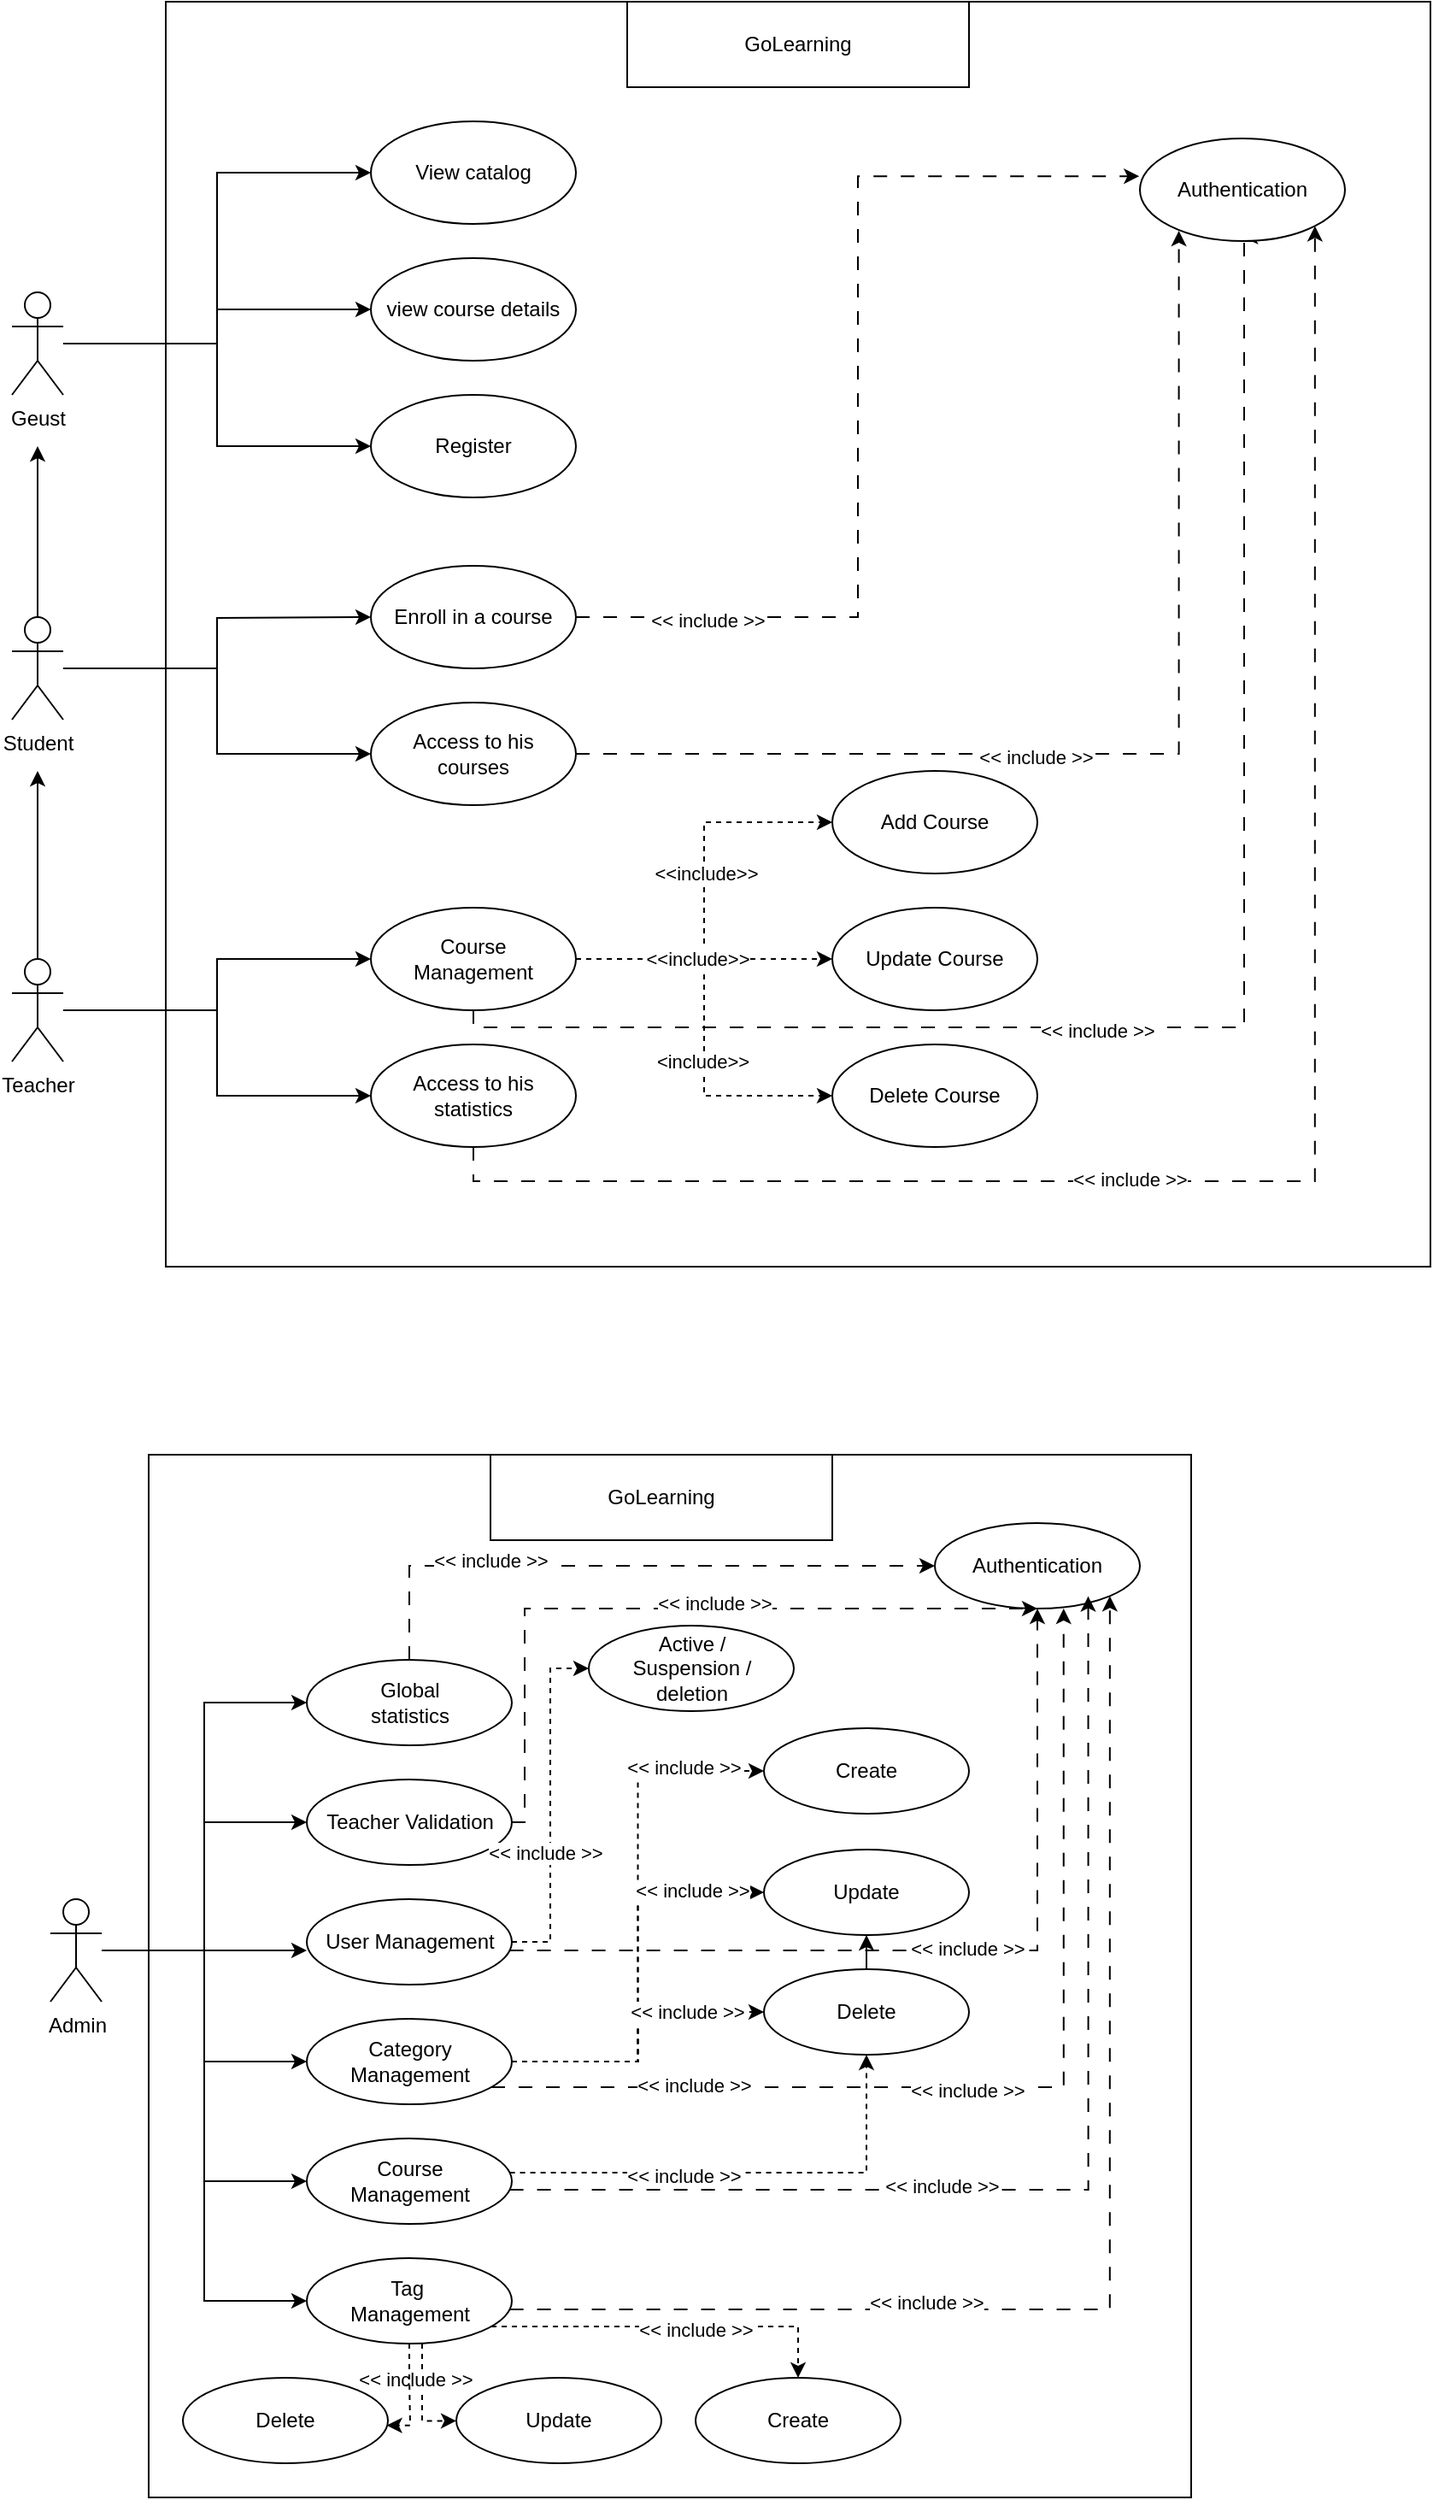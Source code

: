 <mxfile version="25.0.2">
  <diagram name="Page-1" id="ijO3nh55HH9mYvoXjniC">
    <mxGraphModel dx="812" dy="1022" grid="1" gridSize="10" guides="1" tooltips="1" connect="1" arrows="1" fold="1" page="1" pageScale="1" pageWidth="850" pageHeight="1100" math="0" shadow="0">
      <root>
        <mxCell id="0" />
        <mxCell id="1" parent="0" />
        <mxCell id="Zmj4TJ5gTMqtPXpSD-QX-2" value="" style="whiteSpace=wrap;html=1;aspect=fixed;strokeWidth=1;movable=0;resizable=0;rotatable=0;deletable=0;editable=0;locked=1;connectable=0;" vertex="1" parent="1">
          <mxGeometry x="170" y="20" width="740" height="740" as="geometry" />
        </mxCell>
        <mxCell id="Zmj4TJ5gTMqtPXpSD-QX-12" style="edgeStyle=orthogonalEdgeStyle;rounded=0;orthogonalLoop=1;jettySize=auto;html=1;entryX=0;entryY=0.5;entryDx=0;entryDy=0;" edge="1" parent="1" source="Zmj4TJ5gTMqtPXpSD-QX-3" target="Zmj4TJ5gTMqtPXpSD-QX-10">
          <mxGeometry relative="1" as="geometry" />
        </mxCell>
        <mxCell id="Zmj4TJ5gTMqtPXpSD-QX-13" style="edgeStyle=orthogonalEdgeStyle;rounded=0;orthogonalLoop=1;jettySize=auto;html=1;" edge="1" parent="1" source="Zmj4TJ5gTMqtPXpSD-QX-3" target="Zmj4TJ5gTMqtPXpSD-QX-11">
          <mxGeometry relative="1" as="geometry" />
        </mxCell>
        <mxCell id="Zmj4TJ5gTMqtPXpSD-QX-18" style="edgeStyle=orthogonalEdgeStyle;rounded=0;orthogonalLoop=1;jettySize=auto;html=1;entryX=0;entryY=0.5;entryDx=0;entryDy=0;" edge="1" parent="1" source="Zmj4TJ5gTMqtPXpSD-QX-3" target="Zmj4TJ5gTMqtPXpSD-QX-17">
          <mxGeometry relative="1" as="geometry" />
        </mxCell>
        <mxCell id="Zmj4TJ5gTMqtPXpSD-QX-3" value="Geust" style="shape=umlActor;verticalLabelPosition=bottom;verticalAlign=top;html=1;outlineConnect=0;" vertex="1" parent="1">
          <mxGeometry x="80" y="190" width="30" height="60" as="geometry" />
        </mxCell>
        <mxCell id="Zmj4TJ5gTMqtPXpSD-QX-25" style="edgeStyle=orthogonalEdgeStyle;rounded=0;orthogonalLoop=1;jettySize=auto;html=1;" edge="1" parent="1" source="Zmj4TJ5gTMqtPXpSD-QX-4">
          <mxGeometry relative="1" as="geometry">
            <mxPoint x="290" y="380" as="targetPoint" />
          </mxGeometry>
        </mxCell>
        <mxCell id="Zmj4TJ5gTMqtPXpSD-QX-26" style="edgeStyle=orthogonalEdgeStyle;rounded=0;orthogonalLoop=1;jettySize=auto;html=1;entryX=0;entryY=0.5;entryDx=0;entryDy=0;" edge="1" parent="1" source="Zmj4TJ5gTMqtPXpSD-QX-4" target="Zmj4TJ5gTMqtPXpSD-QX-15">
          <mxGeometry relative="1" as="geometry" />
        </mxCell>
        <mxCell id="Zmj4TJ5gTMqtPXpSD-QX-55" style="edgeStyle=orthogonalEdgeStyle;rounded=0;orthogonalLoop=1;jettySize=auto;html=1;" edge="1" parent="1" source="Zmj4TJ5gTMqtPXpSD-QX-4">
          <mxGeometry relative="1" as="geometry">
            <mxPoint x="95" y="280" as="targetPoint" />
          </mxGeometry>
        </mxCell>
        <mxCell id="Zmj4TJ5gTMqtPXpSD-QX-4" value="Student" style="shape=umlActor;verticalLabelPosition=bottom;verticalAlign=top;html=1;outlineConnect=0;" vertex="1" parent="1">
          <mxGeometry x="80" y="380" width="30" height="60" as="geometry" />
        </mxCell>
        <mxCell id="Zmj4TJ5gTMqtPXpSD-QX-23" style="edgeStyle=orthogonalEdgeStyle;rounded=0;orthogonalLoop=1;jettySize=auto;html=1;entryX=0;entryY=0.5;entryDx=0;entryDy=0;" edge="1" parent="1" source="Zmj4TJ5gTMqtPXpSD-QX-5" target="Zmj4TJ5gTMqtPXpSD-QX-20">
          <mxGeometry relative="1" as="geometry" />
        </mxCell>
        <mxCell id="Zmj4TJ5gTMqtPXpSD-QX-24" style="edgeStyle=orthogonalEdgeStyle;rounded=0;orthogonalLoop=1;jettySize=auto;html=1;entryX=0;entryY=0.5;entryDx=0;entryDy=0;" edge="1" parent="1" source="Zmj4TJ5gTMqtPXpSD-QX-5" target="Zmj4TJ5gTMqtPXpSD-QX-21">
          <mxGeometry relative="1" as="geometry" />
        </mxCell>
        <mxCell id="Zmj4TJ5gTMqtPXpSD-QX-54" style="edgeStyle=orthogonalEdgeStyle;rounded=0;orthogonalLoop=1;jettySize=auto;html=1;" edge="1" parent="1" source="Zmj4TJ5gTMqtPXpSD-QX-5">
          <mxGeometry relative="1" as="geometry">
            <mxPoint x="95" y="470" as="targetPoint" />
          </mxGeometry>
        </mxCell>
        <mxCell id="Zmj4TJ5gTMqtPXpSD-QX-5" value="Teacher" style="shape=umlActor;verticalLabelPosition=bottom;verticalAlign=top;html=1;outlineConnect=0;" vertex="1" parent="1">
          <mxGeometry x="80" y="580" width="30" height="60" as="geometry" />
        </mxCell>
        <mxCell id="Zmj4TJ5gTMqtPXpSD-QX-6" value="GoLearning" style="rounded=0;whiteSpace=wrap;html=1;" vertex="1" parent="1">
          <mxGeometry x="440" y="20" width="200" height="50" as="geometry" />
        </mxCell>
        <mxCell id="Zmj4TJ5gTMqtPXpSD-QX-10" value="view course details" style="ellipse;whiteSpace=wrap;html=1;" vertex="1" parent="1">
          <mxGeometry x="290" y="170" width="120" height="60" as="geometry" />
        </mxCell>
        <mxCell id="Zmj4TJ5gTMqtPXpSD-QX-11" value="Register" style="ellipse;whiteSpace=wrap;html=1;" vertex="1" parent="1">
          <mxGeometry x="290" y="250" width="120" height="60" as="geometry" />
        </mxCell>
        <mxCell id="Zmj4TJ5gTMqtPXpSD-QX-14" value="Enroll in a course" style="ellipse;whiteSpace=wrap;html=1;" vertex="1" parent="1">
          <mxGeometry x="290" y="350" width="120" height="60" as="geometry" />
        </mxCell>
        <mxCell id="Zmj4TJ5gTMqtPXpSD-QX-15" value="Access to his&lt;div&gt;courses&lt;/div&gt;" style="ellipse;whiteSpace=wrap;html=1;" vertex="1" parent="1">
          <mxGeometry x="290" y="430" width="120" height="60" as="geometry" />
        </mxCell>
        <mxCell id="Zmj4TJ5gTMqtPXpSD-QX-17" value="View catalog" style="ellipse;whiteSpace=wrap;html=1;" vertex="1" parent="1">
          <mxGeometry x="290" y="90" width="120" height="60" as="geometry" />
        </mxCell>
        <mxCell id="Zmj4TJ5gTMqtPXpSD-QX-31" style="edgeStyle=orthogonalEdgeStyle;rounded=0;orthogonalLoop=1;jettySize=auto;html=1;entryX=0;entryY=0.5;entryDx=0;entryDy=0;dashed=1;" edge="1" parent="1" source="Zmj4TJ5gTMqtPXpSD-QX-20" target="Zmj4TJ5gTMqtPXpSD-QX-28">
          <mxGeometry relative="1" as="geometry" />
        </mxCell>
        <mxCell id="Zmj4TJ5gTMqtPXpSD-QX-37" value="&amp;lt;&amp;lt;include&amp;gt;&amp;gt;" style="edgeLabel;html=1;align=center;verticalAlign=middle;resizable=0;points=[];" vertex="1" connectable="0" parent="Zmj4TJ5gTMqtPXpSD-QX-31">
          <mxGeometry x="-0.023" y="-1" relative="1" as="geometry">
            <mxPoint y="-13" as="offset" />
          </mxGeometry>
        </mxCell>
        <mxCell id="Zmj4TJ5gTMqtPXpSD-QX-35" style="edgeStyle=orthogonalEdgeStyle;rounded=0;orthogonalLoop=1;jettySize=auto;html=1;entryX=0;entryY=0.5;entryDx=0;entryDy=0;dashed=1;" edge="1" parent="1" source="Zmj4TJ5gTMqtPXpSD-QX-20" target="Zmj4TJ5gTMqtPXpSD-QX-29">
          <mxGeometry relative="1" as="geometry" />
        </mxCell>
        <mxCell id="Zmj4TJ5gTMqtPXpSD-QX-36" style="edgeStyle=orthogonalEdgeStyle;rounded=0;orthogonalLoop=1;jettySize=auto;html=1;entryX=0;entryY=0.5;entryDx=0;entryDy=0;dashed=1;" edge="1" parent="1" source="Zmj4TJ5gTMqtPXpSD-QX-20" target="Zmj4TJ5gTMqtPXpSD-QX-30">
          <mxGeometry relative="1" as="geometry" />
        </mxCell>
        <mxCell id="Zmj4TJ5gTMqtPXpSD-QX-38" value="&amp;lt;include&amp;gt;&amp;gt;" style="edgeLabel;html=1;align=center;verticalAlign=middle;resizable=0;points=[];" vertex="1" connectable="0" parent="Zmj4TJ5gTMqtPXpSD-QX-36">
          <mxGeometry x="0.059" y="-1" relative="1" as="geometry">
            <mxPoint y="13" as="offset" />
          </mxGeometry>
        </mxCell>
        <mxCell id="Zmj4TJ5gTMqtPXpSD-QX-39" value="&amp;lt;&amp;lt;include&amp;gt;&amp;gt;" style="edgeLabel;html=1;align=center;verticalAlign=middle;resizable=0;points=[];" vertex="1" connectable="0" parent="Zmj4TJ5gTMqtPXpSD-QX-36">
          <mxGeometry x="-0.553" y="-2" relative="1" as="geometry">
            <mxPoint x="19" y="-2" as="offset" />
          </mxGeometry>
        </mxCell>
        <mxCell id="Zmj4TJ5gTMqtPXpSD-QX-49" style="edgeStyle=orthogonalEdgeStyle;rounded=0;orthogonalLoop=1;jettySize=auto;html=1;dashed=1;dashPattern=8 8;" edge="1" parent="1" source="Zmj4TJ5gTMqtPXpSD-QX-20">
          <mxGeometry relative="1" as="geometry">
            <mxPoint x="800" y="157.63" as="targetPoint" />
            <Array as="points">
              <mxPoint x="350" y="620" />
              <mxPoint x="801" y="620" />
              <mxPoint x="801" y="158" />
            </Array>
          </mxGeometry>
        </mxCell>
        <mxCell id="Zmj4TJ5gTMqtPXpSD-QX-52" value="&amp;lt;&amp;lt; include &amp;gt;&amp;gt;" style="edgeLabel;html=1;align=center;verticalAlign=middle;resizable=0;points=[];" vertex="1" connectable="0" parent="Zmj4TJ5gTMqtPXpSD-QX-49">
          <mxGeometry x="-0.19" y="-2" relative="1" as="geometry">
            <mxPoint as="offset" />
          </mxGeometry>
        </mxCell>
        <mxCell id="Zmj4TJ5gTMqtPXpSD-QX-20" value="Course&lt;div&gt;Management&lt;/div&gt;" style="ellipse;whiteSpace=wrap;html=1;" vertex="1" parent="1">
          <mxGeometry x="290" y="550" width="120" height="60" as="geometry" />
        </mxCell>
        <mxCell id="Zmj4TJ5gTMqtPXpSD-QX-51" style="edgeStyle=orthogonalEdgeStyle;rounded=0;orthogonalLoop=1;jettySize=auto;html=1;entryX=1;entryY=1;entryDx=0;entryDy=0;dashed=1;dashPattern=8 8;" edge="1" parent="1" source="Zmj4TJ5gTMqtPXpSD-QX-21" target="Zmj4TJ5gTMqtPXpSD-QX-27">
          <mxGeometry relative="1" as="geometry">
            <Array as="points">
              <mxPoint x="350" y="710" />
              <mxPoint x="843" y="710" />
            </Array>
          </mxGeometry>
        </mxCell>
        <mxCell id="Zmj4TJ5gTMqtPXpSD-QX-53" value="&amp;lt;&amp;lt; include &amp;gt;&amp;gt;" style="edgeLabel;html=1;align=center;verticalAlign=middle;resizable=0;points=[];" vertex="1" connectable="0" parent="Zmj4TJ5gTMqtPXpSD-QX-51">
          <mxGeometry x="-0.247" y="1" relative="1" as="geometry">
            <mxPoint as="offset" />
          </mxGeometry>
        </mxCell>
        <mxCell id="Zmj4TJ5gTMqtPXpSD-QX-21" value="Access to his&lt;div&gt;statistics&lt;/div&gt;" style="ellipse;whiteSpace=wrap;html=1;" vertex="1" parent="1">
          <mxGeometry x="290" y="630" width="120" height="60" as="geometry" />
        </mxCell>
        <mxCell id="Zmj4TJ5gTMqtPXpSD-QX-27" value="Authentication" style="ellipse;whiteSpace=wrap;html=1;" vertex="1" parent="1">
          <mxGeometry x="740" y="100" width="120" height="60" as="geometry" />
        </mxCell>
        <mxCell id="Zmj4TJ5gTMqtPXpSD-QX-28" value="Add Course" style="ellipse;whiteSpace=wrap;html=1;" vertex="1" parent="1">
          <mxGeometry x="560" y="470" width="120" height="60" as="geometry" />
        </mxCell>
        <mxCell id="Zmj4TJ5gTMqtPXpSD-QX-29" value="Update Course" style="ellipse;whiteSpace=wrap;html=1;" vertex="1" parent="1">
          <mxGeometry x="560" y="550" width="120" height="60" as="geometry" />
        </mxCell>
        <mxCell id="Zmj4TJ5gTMqtPXpSD-QX-30" value="Delete Course" style="ellipse;whiteSpace=wrap;html=1;" vertex="1" parent="1">
          <mxGeometry x="560" y="630" width="120" height="60" as="geometry" />
        </mxCell>
        <mxCell id="Zmj4TJ5gTMqtPXpSD-QX-40" style="edgeStyle=orthogonalEdgeStyle;rounded=0;orthogonalLoop=1;jettySize=auto;html=1;entryX=-0.003;entryY=0.368;entryDx=0;entryDy=0;entryPerimeter=0;dashed=1;dashPattern=8 8;" edge="1" parent="1" source="Zmj4TJ5gTMqtPXpSD-QX-14" target="Zmj4TJ5gTMqtPXpSD-QX-27">
          <mxGeometry relative="1" as="geometry" />
        </mxCell>
        <mxCell id="Zmj4TJ5gTMqtPXpSD-QX-48" value="&amp;lt;&amp;lt; include &amp;gt;&amp;gt;" style="edgeLabel;html=1;align=center;verticalAlign=middle;resizable=0;points=[];" vertex="1" connectable="0" parent="Zmj4TJ5gTMqtPXpSD-QX-40">
          <mxGeometry x="-0.74" y="-2" relative="1" as="geometry">
            <mxPoint as="offset" />
          </mxGeometry>
        </mxCell>
        <mxCell id="Zmj4TJ5gTMqtPXpSD-QX-41" style="edgeStyle=orthogonalEdgeStyle;rounded=0;orthogonalLoop=1;jettySize=auto;html=1;entryX=0.19;entryY=0.901;entryDx=0;entryDy=0;entryPerimeter=0;dashed=1;dashPattern=8 8;" edge="1" parent="1" source="Zmj4TJ5gTMqtPXpSD-QX-15" target="Zmj4TJ5gTMqtPXpSD-QX-27">
          <mxGeometry relative="1" as="geometry" />
        </mxCell>
        <mxCell id="Zmj4TJ5gTMqtPXpSD-QX-47" value="&amp;lt;&amp;lt; include &amp;gt;&amp;gt;" style="edgeLabel;html=1;align=center;verticalAlign=middle;resizable=0;points=[];" vertex="1" connectable="0" parent="Zmj4TJ5gTMqtPXpSD-QX-41">
          <mxGeometry x="-0.185" y="-2" relative="1" as="geometry">
            <mxPoint as="offset" />
          </mxGeometry>
        </mxCell>
        <mxCell id="Zmj4TJ5gTMqtPXpSD-QX-56" value="" style="whiteSpace=wrap;html=1;aspect=fixed;movable=0;resizable=0;rotatable=0;deletable=0;editable=0;locked=1;connectable=0;" vertex="1" parent="1">
          <mxGeometry x="160" y="870" width="610" height="610" as="geometry" />
        </mxCell>
        <mxCell id="Zmj4TJ5gTMqtPXpSD-QX-74" style="edgeStyle=orthogonalEdgeStyle;rounded=0;orthogonalLoop=1;jettySize=auto;html=1;entryX=0;entryY=0.5;entryDx=0;entryDy=0;" edge="1" parent="1" source="Zmj4TJ5gTMqtPXpSD-QX-57" target="Zmj4TJ5gTMqtPXpSD-QX-67">
          <mxGeometry relative="1" as="geometry" />
        </mxCell>
        <mxCell id="Zmj4TJ5gTMqtPXpSD-QX-75" style="edgeStyle=orthogonalEdgeStyle;rounded=0;orthogonalLoop=1;jettySize=auto;html=1;entryX=0;entryY=0.5;entryDx=0;entryDy=0;" edge="1" parent="1" source="Zmj4TJ5gTMqtPXpSD-QX-57" target="Zmj4TJ5gTMqtPXpSD-QX-62">
          <mxGeometry relative="1" as="geometry" />
        </mxCell>
        <mxCell id="Zmj4TJ5gTMqtPXpSD-QX-76" style="edgeStyle=orthogonalEdgeStyle;rounded=0;orthogonalLoop=1;jettySize=auto;html=1;" edge="1" parent="1" source="Zmj4TJ5gTMqtPXpSD-QX-57">
          <mxGeometry relative="1" as="geometry">
            <mxPoint x="252.5" y="1160" as="targetPoint" />
          </mxGeometry>
        </mxCell>
        <mxCell id="Zmj4TJ5gTMqtPXpSD-QX-77" style="edgeStyle=orthogonalEdgeStyle;rounded=0;orthogonalLoop=1;jettySize=auto;html=1;entryX=0;entryY=0.5;entryDx=0;entryDy=0;" edge="1" parent="1" source="Zmj4TJ5gTMqtPXpSD-QX-57" target="Zmj4TJ5gTMqtPXpSD-QX-64">
          <mxGeometry relative="1" as="geometry" />
        </mxCell>
        <mxCell id="Zmj4TJ5gTMqtPXpSD-QX-78" style="edgeStyle=orthogonalEdgeStyle;rounded=0;orthogonalLoop=1;jettySize=auto;html=1;entryX=0;entryY=0.5;entryDx=0;entryDy=0;" edge="1" parent="1" source="Zmj4TJ5gTMqtPXpSD-QX-57" target="Zmj4TJ5gTMqtPXpSD-QX-65">
          <mxGeometry relative="1" as="geometry" />
        </mxCell>
        <mxCell id="Zmj4TJ5gTMqtPXpSD-QX-79" style="edgeStyle=orthogonalEdgeStyle;rounded=0;orthogonalLoop=1;jettySize=auto;html=1;entryX=0;entryY=0.5;entryDx=0;entryDy=0;" edge="1" parent="1" source="Zmj4TJ5gTMqtPXpSD-QX-57" target="Zmj4TJ5gTMqtPXpSD-QX-66">
          <mxGeometry relative="1" as="geometry" />
        </mxCell>
        <mxCell id="Zmj4TJ5gTMqtPXpSD-QX-57" value="Admin" style="shape=umlActor;verticalLabelPosition=bottom;verticalAlign=top;html=1;outlineConnect=0;" vertex="1" parent="1">
          <mxGeometry x="102.5" y="1130" width="30" height="60" as="geometry" />
        </mxCell>
        <mxCell id="Zmj4TJ5gTMqtPXpSD-QX-59" value="GoLearning" style="rounded=0;whiteSpace=wrap;html=1;" vertex="1" parent="1">
          <mxGeometry x="360" y="870" width="200" height="50" as="geometry" />
        </mxCell>
        <mxCell id="Zmj4TJ5gTMqtPXpSD-QX-61" value="Authentication" style="ellipse;whiteSpace=wrap;html=1;" vertex="1" parent="1">
          <mxGeometry x="620" y="910" width="120" height="50" as="geometry" />
        </mxCell>
        <mxCell id="Zmj4TJ5gTMqtPXpSD-QX-91" style="edgeStyle=orthogonalEdgeStyle;rounded=0;orthogonalLoop=1;jettySize=auto;html=1;dashed=1;dashPattern=8 8;" edge="1" parent="1" source="Zmj4TJ5gTMqtPXpSD-QX-62" target="Zmj4TJ5gTMqtPXpSD-QX-61">
          <mxGeometry relative="1" as="geometry">
            <Array as="points">
              <mxPoint x="380" y="1085" />
              <mxPoint x="380" y="960" />
            </Array>
          </mxGeometry>
        </mxCell>
        <mxCell id="Zmj4TJ5gTMqtPXpSD-QX-109" value="&amp;lt;&amp;lt; include &amp;gt;&amp;gt;" style="edgeLabel;html=1;align=center;verticalAlign=middle;resizable=0;points=[];" vertex="1" connectable="0" parent="Zmj4TJ5gTMqtPXpSD-QX-91">
          <mxGeometry x="0.124" y="3" relative="1" as="geometry">
            <mxPoint as="offset" />
          </mxGeometry>
        </mxCell>
        <mxCell id="Zmj4TJ5gTMqtPXpSD-QX-62" value="Teacher Validation" style="ellipse;whiteSpace=wrap;html=1;" vertex="1" parent="1">
          <mxGeometry x="252.5" y="1060" width="120" height="50" as="geometry" />
        </mxCell>
        <mxCell id="Zmj4TJ5gTMqtPXpSD-QX-73" style="edgeStyle=orthogonalEdgeStyle;rounded=0;orthogonalLoop=1;jettySize=auto;html=1;entryX=0;entryY=0.5;entryDx=0;entryDy=0;dashed=1;" edge="1" parent="1" source="Zmj4TJ5gTMqtPXpSD-QX-63" target="Zmj4TJ5gTMqtPXpSD-QX-68">
          <mxGeometry relative="1" as="geometry" />
        </mxCell>
        <mxCell id="Zmj4TJ5gTMqtPXpSD-QX-115" value="&amp;lt;&amp;lt; include &amp;gt;&amp;gt;" style="edgeLabel;html=1;align=center;verticalAlign=middle;resizable=0;points=[];" vertex="1" connectable="0" parent="Zmj4TJ5gTMqtPXpSD-QX-73">
          <mxGeometry x="-0.272" y="3" relative="1" as="geometry">
            <mxPoint as="offset" />
          </mxGeometry>
        </mxCell>
        <mxCell id="Zmj4TJ5gTMqtPXpSD-QX-92" style="edgeStyle=orthogonalEdgeStyle;rounded=0;orthogonalLoop=1;jettySize=auto;html=1;dashed=1;dashPattern=8 8;" edge="1" parent="1" source="Zmj4TJ5gTMqtPXpSD-QX-63" target="Zmj4TJ5gTMqtPXpSD-QX-61">
          <mxGeometry relative="1" as="geometry">
            <Array as="points">
              <mxPoint x="680" y="1160" />
            </Array>
          </mxGeometry>
        </mxCell>
        <mxCell id="Zmj4TJ5gTMqtPXpSD-QX-114" value="&amp;lt;&amp;lt; include &amp;gt;&amp;gt;" style="edgeLabel;html=1;align=center;verticalAlign=middle;resizable=0;points=[];" vertex="1" connectable="0" parent="Zmj4TJ5gTMqtPXpSD-QX-92">
          <mxGeometry x="0.052" y="1" relative="1" as="geometry">
            <mxPoint as="offset" />
          </mxGeometry>
        </mxCell>
        <mxCell id="Zmj4TJ5gTMqtPXpSD-QX-63" value="User Management" style="ellipse;whiteSpace=wrap;html=1;" vertex="1" parent="1">
          <mxGeometry x="252.5" y="1130" width="120" height="50" as="geometry" />
        </mxCell>
        <mxCell id="Zmj4TJ5gTMqtPXpSD-QX-80" style="edgeStyle=orthogonalEdgeStyle;rounded=0;orthogonalLoop=1;jettySize=auto;html=1;entryX=0;entryY=0.5;entryDx=0;entryDy=0;dashed=1;" edge="1" parent="1" source="Zmj4TJ5gTMqtPXpSD-QX-64" target="Zmj4TJ5gTMqtPXpSD-QX-69">
          <mxGeometry relative="1" as="geometry" />
        </mxCell>
        <mxCell id="Zmj4TJ5gTMqtPXpSD-QX-108" value="&amp;lt;&amp;lt; include &amp;gt;&amp;gt;" style="edgeLabel;html=1;align=center;verticalAlign=middle;resizable=0;points=[];" vertex="1" connectable="0" parent="Zmj4TJ5gTMqtPXpSD-QX-80">
          <mxGeometry x="0.704" y="2" relative="1" as="geometry">
            <mxPoint as="offset" />
          </mxGeometry>
        </mxCell>
        <mxCell id="Zmj4TJ5gTMqtPXpSD-QX-81" style="edgeStyle=orthogonalEdgeStyle;rounded=0;orthogonalLoop=1;jettySize=auto;html=1;entryX=0;entryY=0.5;entryDx=0;entryDy=0;dashed=1;" edge="1" parent="1" source="Zmj4TJ5gTMqtPXpSD-QX-64" target="Zmj4TJ5gTMqtPXpSD-QX-70">
          <mxGeometry relative="1" as="geometry" />
        </mxCell>
        <mxCell id="Zmj4TJ5gTMqtPXpSD-QX-107" value="&amp;lt;&amp;lt; include &amp;gt;&amp;gt;" style="edgeLabel;html=1;align=center;verticalAlign=middle;resizable=0;points=[];" vertex="1" connectable="0" parent="Zmj4TJ5gTMqtPXpSD-QX-81">
          <mxGeometry x="0.654" y="1" relative="1" as="geometry">
            <mxPoint as="offset" />
          </mxGeometry>
        </mxCell>
        <mxCell id="Zmj4TJ5gTMqtPXpSD-QX-82" style="edgeStyle=orthogonalEdgeStyle;rounded=0;orthogonalLoop=1;jettySize=auto;html=1;entryX=0;entryY=0.5;entryDx=0;entryDy=0;dashed=1;" edge="1" parent="1" source="Zmj4TJ5gTMqtPXpSD-QX-64" target="Zmj4TJ5gTMqtPXpSD-QX-71">
          <mxGeometry relative="1" as="geometry" />
        </mxCell>
        <mxCell id="Zmj4TJ5gTMqtPXpSD-QX-106" value="&amp;lt;&amp;lt; include &amp;gt;&amp;gt;" style="edgeLabel;html=1;align=center;verticalAlign=middle;resizable=0;points=[];" vertex="1" connectable="0" parent="Zmj4TJ5gTMqtPXpSD-QX-82">
          <mxGeometry x="0.489" relative="1" as="geometry">
            <mxPoint as="offset" />
          </mxGeometry>
        </mxCell>
        <mxCell id="Zmj4TJ5gTMqtPXpSD-QX-64" value="Category Management" style="ellipse;whiteSpace=wrap;html=1;" vertex="1" parent="1">
          <mxGeometry x="252.5" y="1200" width="120" height="50" as="geometry" />
        </mxCell>
        <mxCell id="Zmj4TJ5gTMqtPXpSD-QX-102" style="edgeStyle=orthogonalEdgeStyle;rounded=0;orthogonalLoop=1;jettySize=auto;html=1;entryX=0.5;entryY=1;entryDx=0;entryDy=0;dashed=1;" edge="1" parent="1" source="Zmj4TJ5gTMqtPXpSD-QX-65" target="Zmj4TJ5gTMqtPXpSD-QX-71">
          <mxGeometry relative="1" as="geometry">
            <Array as="points">
              <mxPoint x="580" y="1290" />
            </Array>
          </mxGeometry>
        </mxCell>
        <mxCell id="Zmj4TJ5gTMqtPXpSD-QX-116" value="&amp;lt;&amp;lt; include &amp;gt;&amp;gt;" style="edgeLabel;html=1;align=center;verticalAlign=middle;resizable=0;points=[];" vertex="1" connectable="0" parent="Zmj4TJ5gTMqtPXpSD-QX-102">
          <mxGeometry x="-0.268" y="-2" relative="1" as="geometry">
            <mxPoint as="offset" />
          </mxGeometry>
        </mxCell>
        <mxCell id="Zmj4TJ5gTMqtPXpSD-QX-65" value="Course&lt;div&gt;Management&lt;/div&gt;" style="ellipse;whiteSpace=wrap;html=1;" vertex="1" parent="1">
          <mxGeometry x="252.5" y="1270" width="120" height="50" as="geometry" />
        </mxCell>
        <mxCell id="Zmj4TJ5gTMqtPXpSD-QX-95" style="edgeStyle=orthogonalEdgeStyle;rounded=0;orthogonalLoop=1;jettySize=auto;html=1;entryX=1;entryY=1;entryDx=0;entryDy=0;dashed=1;dashPattern=8 8;" edge="1" parent="1" source="Zmj4TJ5gTMqtPXpSD-QX-66" target="Zmj4TJ5gTMqtPXpSD-QX-61">
          <mxGeometry relative="1" as="geometry">
            <Array as="points">
              <mxPoint x="722" y="1370" />
            </Array>
          </mxGeometry>
        </mxCell>
        <mxCell id="Zmj4TJ5gTMqtPXpSD-QX-111" value="&amp;lt;&amp;lt; include &amp;gt;&amp;gt;" style="edgeLabel;html=1;align=center;verticalAlign=middle;resizable=0;points=[];" vertex="1" connectable="0" parent="Zmj4TJ5gTMqtPXpSD-QX-95">
          <mxGeometry x="-0.368" y="4" relative="1" as="geometry">
            <mxPoint as="offset" />
          </mxGeometry>
        </mxCell>
        <mxCell id="Zmj4TJ5gTMqtPXpSD-QX-99" style="edgeStyle=orthogonalEdgeStyle;rounded=0;orthogonalLoop=1;jettySize=auto;html=1;entryX=0;entryY=0.5;entryDx=0;entryDy=0;dashed=1;" edge="1" parent="1">
          <mxGeometry relative="1" as="geometry">
            <mxPoint x="320" y="1390.004" as="sourcePoint" />
            <mxPoint x="340" y="1435.2" as="targetPoint" />
            <Array as="points">
              <mxPoint x="320" y="1435.2" />
            </Array>
          </mxGeometry>
        </mxCell>
        <mxCell id="Zmj4TJ5gTMqtPXpSD-QX-118" value="&amp;lt;&amp;lt; include &amp;gt;&amp;gt;" style="edgeLabel;html=1;align=center;verticalAlign=middle;resizable=0;points=[];" vertex="1" connectable="0" parent="Zmj4TJ5gTMqtPXpSD-QX-99">
          <mxGeometry x="-0.377" y="-4" relative="1" as="geometry">
            <mxPoint as="offset" />
          </mxGeometry>
        </mxCell>
        <mxCell id="Zmj4TJ5gTMqtPXpSD-QX-101" style="edgeStyle=orthogonalEdgeStyle;rounded=0;orthogonalLoop=1;jettySize=auto;html=1;entryX=0.5;entryY=0;entryDx=0;entryDy=0;dashed=1;" edge="1" parent="1" source="Zmj4TJ5gTMqtPXpSD-QX-66" target="Zmj4TJ5gTMqtPXpSD-QX-86">
          <mxGeometry relative="1" as="geometry">
            <Array as="points">
              <mxPoint x="540" y="1380" />
            </Array>
          </mxGeometry>
        </mxCell>
        <mxCell id="Zmj4TJ5gTMqtPXpSD-QX-117" value="&amp;lt;&amp;lt; include &amp;gt;&amp;gt;" style="edgeLabel;html=1;align=center;verticalAlign=middle;resizable=0;points=[];" vertex="1" connectable="0" parent="Zmj4TJ5gTMqtPXpSD-QX-101">
          <mxGeometry x="0.141" y="-2" relative="1" as="geometry">
            <mxPoint as="offset" />
          </mxGeometry>
        </mxCell>
        <mxCell id="Zmj4TJ5gTMqtPXpSD-QX-66" value="Tag&amp;nbsp;&lt;div&gt;Management&lt;/div&gt;" style="ellipse;whiteSpace=wrap;html=1;" vertex="1" parent="1">
          <mxGeometry x="252.5" y="1340" width="120" height="50" as="geometry" />
        </mxCell>
        <mxCell id="Zmj4TJ5gTMqtPXpSD-QX-90" style="edgeStyle=orthogonalEdgeStyle;rounded=0;orthogonalLoop=1;jettySize=auto;html=1;entryX=0;entryY=0.5;entryDx=0;entryDy=0;dashed=1;dashPattern=8 8;" edge="1" parent="1" source="Zmj4TJ5gTMqtPXpSD-QX-67" target="Zmj4TJ5gTMqtPXpSD-QX-61">
          <mxGeometry relative="1" as="geometry">
            <Array as="points">
              <mxPoint x="313" y="935" />
            </Array>
          </mxGeometry>
        </mxCell>
        <mxCell id="Zmj4TJ5gTMqtPXpSD-QX-110" value="&amp;lt;&amp;lt; include &amp;gt;&amp;gt;" style="edgeLabel;html=1;align=center;verticalAlign=middle;resizable=0;points=[];" vertex="1" connectable="0" parent="Zmj4TJ5gTMqtPXpSD-QX-90">
          <mxGeometry x="-0.438" y="3" relative="1" as="geometry">
            <mxPoint as="offset" />
          </mxGeometry>
        </mxCell>
        <mxCell id="Zmj4TJ5gTMqtPXpSD-QX-67" value="Global&lt;div&gt;statistics&lt;/div&gt;" style="ellipse;whiteSpace=wrap;html=1;" vertex="1" parent="1">
          <mxGeometry x="252.5" y="990" width="120" height="50" as="geometry" />
        </mxCell>
        <mxCell id="Zmj4TJ5gTMqtPXpSD-QX-68" value="Active /&lt;div&gt;Suspension /&lt;/div&gt;&lt;div&gt;deletion&lt;/div&gt;" style="ellipse;whiteSpace=wrap;html=1;" vertex="1" parent="1">
          <mxGeometry x="417.5" y="970" width="120" height="50" as="geometry" />
        </mxCell>
        <mxCell id="Zmj4TJ5gTMqtPXpSD-QX-69" value="Create" style="ellipse;whiteSpace=wrap;html=1;" vertex="1" parent="1">
          <mxGeometry x="520" y="1030" width="120" height="50" as="geometry" />
        </mxCell>
        <mxCell id="Zmj4TJ5gTMqtPXpSD-QX-70" value="Update" style="ellipse;whiteSpace=wrap;html=1;" vertex="1" parent="1">
          <mxGeometry x="520" y="1101" width="120" height="50" as="geometry" />
        </mxCell>
        <mxCell id="Zmj4TJ5gTMqtPXpSD-QX-105" value="" style="edgeStyle=orthogonalEdgeStyle;rounded=0;orthogonalLoop=1;jettySize=auto;html=1;" edge="1" parent="1" source="Zmj4TJ5gTMqtPXpSD-QX-71" target="Zmj4TJ5gTMqtPXpSD-QX-70">
          <mxGeometry relative="1" as="geometry" />
        </mxCell>
        <mxCell id="Zmj4TJ5gTMqtPXpSD-QX-71" value="Delete" style="ellipse;whiteSpace=wrap;html=1;" vertex="1" parent="1">
          <mxGeometry x="520" y="1171" width="120" height="50" as="geometry" />
        </mxCell>
        <mxCell id="Zmj4TJ5gTMqtPXpSD-QX-86" value="Create" style="ellipse;whiteSpace=wrap;html=1;" vertex="1" parent="1">
          <mxGeometry x="480" y="1410" width="120" height="50" as="geometry" />
        </mxCell>
        <mxCell id="Zmj4TJ5gTMqtPXpSD-QX-87" value="Update" style="ellipse;whiteSpace=wrap;html=1;" vertex="1" parent="1">
          <mxGeometry x="340" y="1410" width="120" height="50" as="geometry" />
        </mxCell>
        <mxCell id="Zmj4TJ5gTMqtPXpSD-QX-88" value="Delete" style="ellipse;whiteSpace=wrap;html=1;" vertex="1" parent="1">
          <mxGeometry x="180" y="1410" width="120" height="50" as="geometry" />
        </mxCell>
        <mxCell id="Zmj4TJ5gTMqtPXpSD-QX-93" style="edgeStyle=orthogonalEdgeStyle;rounded=0;orthogonalLoop=1;jettySize=auto;html=1;entryX=0.628;entryY=1;entryDx=0;entryDy=0;entryPerimeter=0;dashed=1;dashPattern=8 8;" edge="1" parent="1" source="Zmj4TJ5gTMqtPXpSD-QX-64" target="Zmj4TJ5gTMqtPXpSD-QX-61">
          <mxGeometry relative="1" as="geometry">
            <Array as="points">
              <mxPoint x="695" y="1240" />
            </Array>
          </mxGeometry>
        </mxCell>
        <mxCell id="Zmj4TJ5gTMqtPXpSD-QX-103" value="&amp;lt;&amp;lt; include &amp;gt;&amp;gt;" style="edgeLabel;html=1;align=center;verticalAlign=middle;resizable=0;points=[];" vertex="1" connectable="0" parent="Zmj4TJ5gTMqtPXpSD-QX-93">
          <mxGeometry x="-0.614" y="1" relative="1" as="geometry">
            <mxPoint as="offset" />
          </mxGeometry>
        </mxCell>
        <mxCell id="Zmj4TJ5gTMqtPXpSD-QX-113" value="&amp;lt;&amp;lt; include &amp;gt;&amp;gt;" style="edgeLabel;html=1;align=center;verticalAlign=middle;resizable=0;points=[];" vertex="1" connectable="0" parent="Zmj4TJ5gTMqtPXpSD-QX-93">
          <mxGeometry x="-0.095" y="-2" relative="1" as="geometry">
            <mxPoint as="offset" />
          </mxGeometry>
        </mxCell>
        <mxCell id="Zmj4TJ5gTMqtPXpSD-QX-94" style="edgeStyle=orthogonalEdgeStyle;rounded=0;orthogonalLoop=1;jettySize=auto;html=1;entryX=0.748;entryY=0.856;entryDx=0;entryDy=0;entryPerimeter=0;dashed=1;dashPattern=8 8;" edge="1" parent="1" source="Zmj4TJ5gTMqtPXpSD-QX-65" target="Zmj4TJ5gTMqtPXpSD-QX-61">
          <mxGeometry relative="1" as="geometry">
            <Array as="points">
              <mxPoint x="710" y="1300" />
            </Array>
          </mxGeometry>
        </mxCell>
        <mxCell id="Zmj4TJ5gTMqtPXpSD-QX-112" value="&amp;lt;&amp;lt; include &amp;gt;&amp;gt;" style="edgeLabel;html=1;align=center;verticalAlign=middle;resizable=0;points=[];" vertex="1" connectable="0" parent="Zmj4TJ5gTMqtPXpSD-QX-94">
          <mxGeometry x="-0.263" y="2" relative="1" as="geometry">
            <mxPoint as="offset" />
          </mxGeometry>
        </mxCell>
        <mxCell id="Zmj4TJ5gTMqtPXpSD-QX-100" style="edgeStyle=orthogonalEdgeStyle;rounded=0;orthogonalLoop=1;jettySize=auto;html=1;entryX=0.994;entryY=0.557;entryDx=0;entryDy=0;entryPerimeter=0;dashed=1;" edge="1" parent="1" source="Zmj4TJ5gTMqtPXpSD-QX-66" target="Zmj4TJ5gTMqtPXpSD-QX-88">
          <mxGeometry relative="1" as="geometry">
            <Array as="points">
              <mxPoint x="313" y="1410" />
              <mxPoint x="313" y="1410" />
              <mxPoint x="313" y="1438" />
            </Array>
          </mxGeometry>
        </mxCell>
      </root>
    </mxGraphModel>
  </diagram>
</mxfile>
